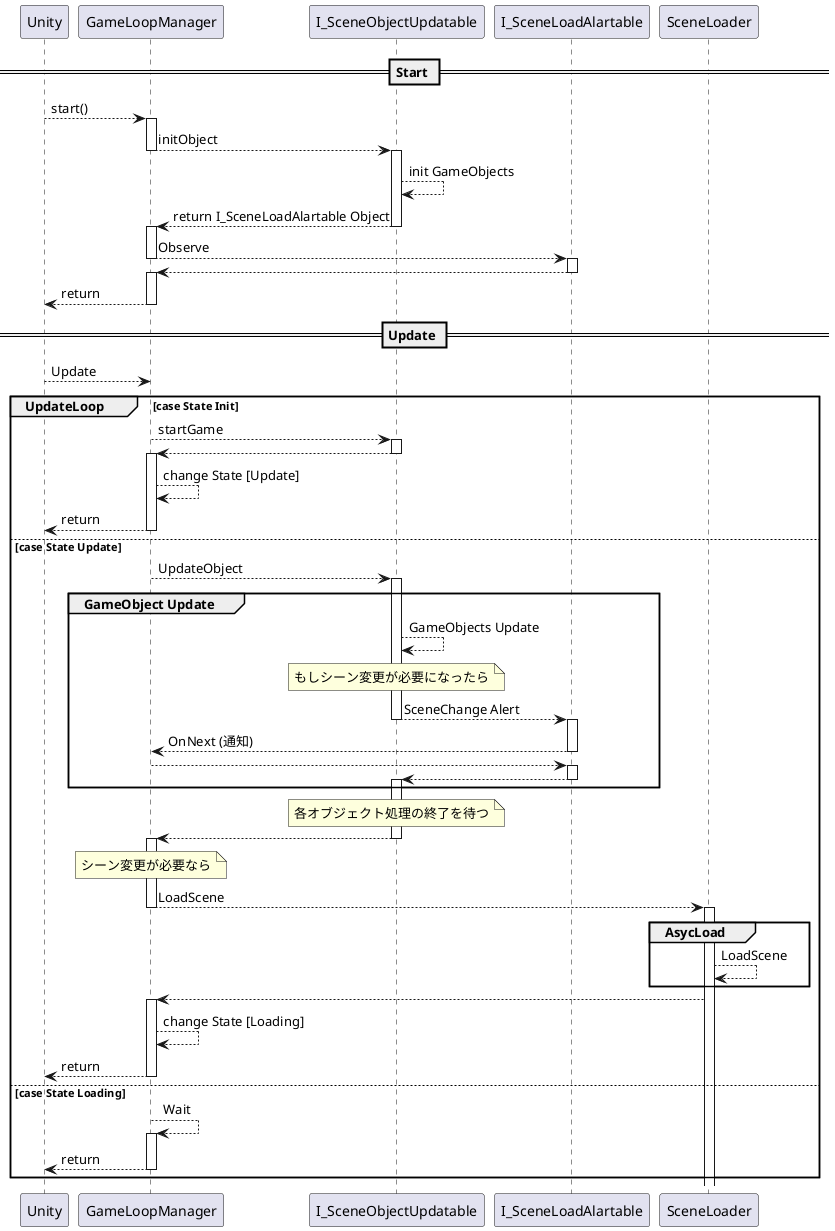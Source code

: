@startuml ゲームループ

    
== Start ==

    Unity --> GameLoopManager : start()
    activate GameLoopManager

   
    GameLoopManager --> I_SceneObjectUpdatable :initObject
    deactivate GameLoopManager
    activate I_SceneObjectUpdatable
    I_SceneObjectUpdatable --> I_SceneObjectUpdatable : init GameObjects
    I_SceneObjectUpdatable --> GameLoopManager : return I_SceneLoadAlartable Object
    deactivate I_SceneObjectUpdatable
    activate GameLoopManager

    GameLoopManager --> I_SceneLoadAlartable : Observe
    deactivate GameLoopManager
    activate I_SceneLoadAlartable
    I_SceneLoadAlartable --> GameLoopManager
    deactivate I_SceneLoadAlartable
    activate GameLoopManager


    GameLoopManager --> Unity :return
    deactivate GameLoopManager

== Update ==

    Unity --> GameLoopManager : Update

    group UpdateLoop [case State Init]
        
        GameLoopManager --> I_SceneObjectUpdatable : startGame
        activate I_SceneObjectUpdatable
        I_SceneObjectUpdatable --> GameLoopManager
        deactivate I_SceneObjectUpdatable
        activate GameLoopManager
        GameLoopManager --> GameLoopManager : change State [Update]
        GameLoopManager --> Unity : return
        deactivate GameLoopManager 

    else case State Update
        GameLoopManager --> I_SceneObjectUpdatable : UpdateObject
        activate I_SceneObjectUpdatable
        group GameObject Update
            I_SceneObjectUpdatable --> I_SceneObjectUpdatable : GameObjects Update
            note over I_SceneObjectUpdatable : もしシーン変更が必要になったら
            I_SceneObjectUpdatable --> I_SceneLoadAlartable : SceneChange Alert
            deactivate I_SceneObjectUpdatable
            activate I_SceneLoadAlartable
            I_SceneLoadAlartable --> GameLoopManager : OnNext (通知)
            deactivate I_SceneLoadAlartable 
            
            GameLoopManager --> I_SceneLoadAlartable
            deactivate GameLoopManager
            activate I_SceneLoadAlartable
            I_SceneLoadAlartable --> I_SceneObjectUpdatable
            deactivate I_SceneLoadAlartable
            activate I_SceneObjectUpdatable
        end

        note over I_SceneObjectUpdatable : 各オブジェクト処理の終了を待つ
        I_SceneObjectUpdatable --> GameLoopManager
        deactivate I_SceneObjectUpdatable
        activate GameLoopManager
        note over GameLoopManager : シーン変更が必要なら
        GameLoopManager --> SceneLoader : LoadScene
        deactivate GameLoopManager
        activate SceneLoader
        group AsycLoad
            SceneLoader --> SceneLoader : LoadScene
        end
        
        SceneLoader --> GameLoopManager
        activate GameLoopManager
        GameLoopManager --> GameLoopManager : change State [Loading]
        GameLoopManager --> Unity : return
        deactivate GameLoopManager

    else case State Loading
        
        GameLoopManager --> GameLoopManager : Wait
        activate GameLoopManager
        GameLoopManager --> Unity : return
        deactivate GameLoopManager
    end

@enduml
